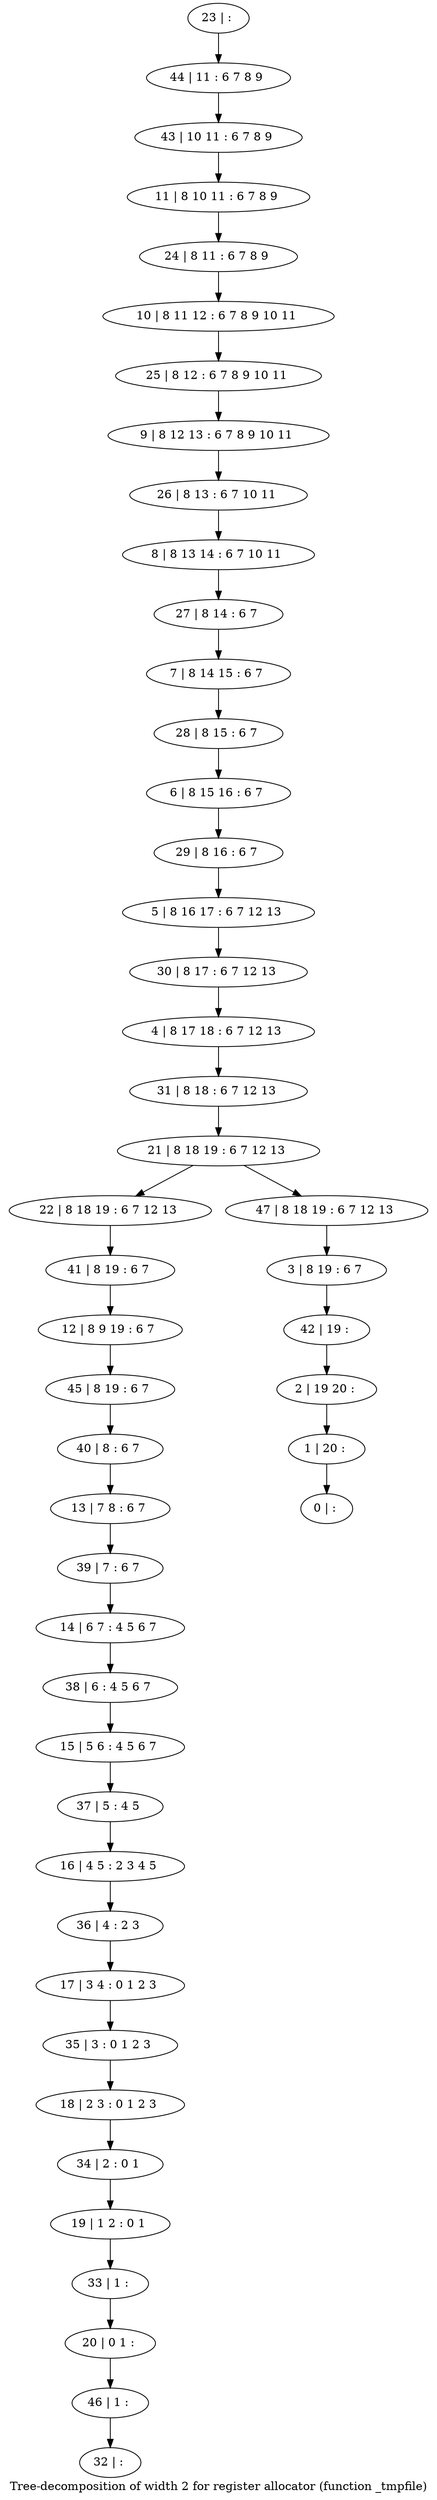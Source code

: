 digraph G {
graph [label="Tree-decomposition of width 2 for register allocator (function _tmpfile)"]
0[label="0 | : "];
1[label="1 | 20 : "];
2[label="2 | 19 20 : "];
3[label="3 | 8 19 : 6 7 "];
4[label="4 | 8 17 18 : 6 7 12 13 "];
5[label="5 | 8 16 17 : 6 7 12 13 "];
6[label="6 | 8 15 16 : 6 7 "];
7[label="7 | 8 14 15 : 6 7 "];
8[label="8 | 8 13 14 : 6 7 10 11 "];
9[label="9 | 8 12 13 : 6 7 8 9 10 11 "];
10[label="10 | 8 11 12 : 6 7 8 9 10 11 "];
11[label="11 | 8 10 11 : 6 7 8 9 "];
12[label="12 | 8 9 19 : 6 7 "];
13[label="13 | 7 8 : 6 7 "];
14[label="14 | 6 7 : 4 5 6 7 "];
15[label="15 | 5 6 : 4 5 6 7 "];
16[label="16 | 4 5 : 2 3 4 5 "];
17[label="17 | 3 4 : 0 1 2 3 "];
18[label="18 | 2 3 : 0 1 2 3 "];
19[label="19 | 1 2 : 0 1 "];
20[label="20 | 0 1 : "];
21[label="21 | 8 18 19 : 6 7 12 13 "];
22[label="22 | 8 18 19 : 6 7 12 13 "];
23[label="23 | : "];
24[label="24 | 8 11 : 6 7 8 9 "];
25[label="25 | 8 12 : 6 7 8 9 10 11 "];
26[label="26 | 8 13 : 6 7 10 11 "];
27[label="27 | 8 14 : 6 7 "];
28[label="28 | 8 15 : 6 7 "];
29[label="29 | 8 16 : 6 7 "];
30[label="30 | 8 17 : 6 7 12 13 "];
31[label="31 | 8 18 : 6 7 12 13 "];
32[label="32 | : "];
33[label="33 | 1 : "];
34[label="34 | 2 : 0 1 "];
35[label="35 | 3 : 0 1 2 3 "];
36[label="36 | 4 : 2 3 "];
37[label="37 | 5 : 4 5 "];
38[label="38 | 6 : 4 5 6 7 "];
39[label="39 | 7 : 6 7 "];
40[label="40 | 8 : 6 7 "];
41[label="41 | 8 19 : 6 7 "];
42[label="42 | 19 : "];
43[label="43 | 10 11 : 6 7 8 9 "];
44[label="44 | 11 : 6 7 8 9 "];
45[label="45 | 8 19 : 6 7 "];
46[label="46 | 1 : "];
47[label="47 | 8 18 19 : 6 7 12 13 "];
33->20 ;
19->33 ;
34->19 ;
18->34 ;
35->18 ;
17->35 ;
36->17 ;
16->36 ;
37->16 ;
15->37 ;
38->15 ;
14->38 ;
39->14 ;
13->39 ;
40->13 ;
41->12 ;
22->41 ;
45->40 ;
12->45 ;
46->32 ;
20->46 ;
23->44 ;
44->43 ;
43->11 ;
11->24 ;
24->10 ;
10->25 ;
25->9 ;
9->26 ;
26->8 ;
8->27 ;
27->7 ;
7->28 ;
28->6 ;
6->29 ;
29->5 ;
5->30 ;
30->4 ;
4->31 ;
31->21 ;
3->42 ;
42->2 ;
2->1 ;
1->0 ;
47->3 ;
21->22 ;
21->47 ;
}
